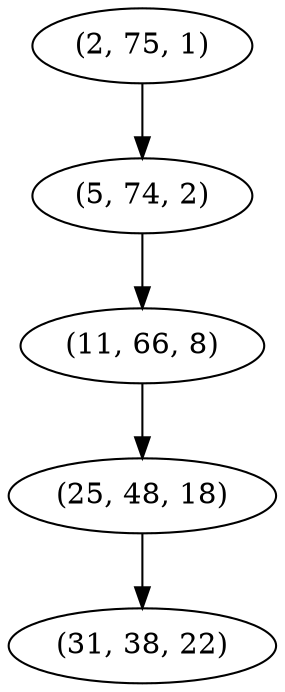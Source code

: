 digraph tree {
    "(2, 75, 1)";
    "(5, 74, 2)";
    "(11, 66, 8)";
    "(25, 48, 18)";
    "(31, 38, 22)";
    "(2, 75, 1)" -> "(5, 74, 2)";
    "(5, 74, 2)" -> "(11, 66, 8)";
    "(11, 66, 8)" -> "(25, 48, 18)";
    "(25, 48, 18)" -> "(31, 38, 22)";
}
